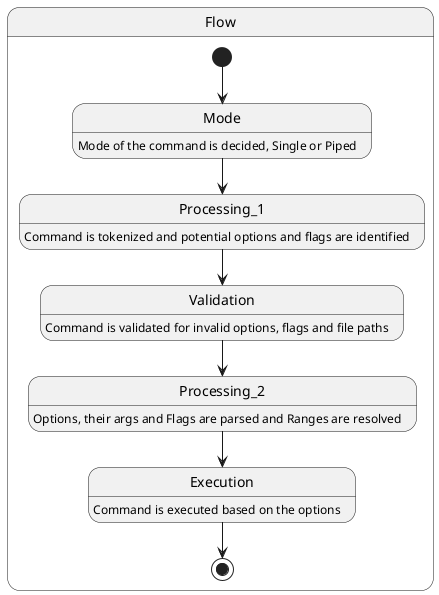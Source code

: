 @startuml
'https://plantuml.com/state-diagram

'scale 350 width
hide empty description

State Flow {
    [*] --> Mode
    Mode : Mode of the command is decided, Single or Piped

    Mode --> Processing_1
    Processing_1 : Command is tokenized and potential options and flags are identified

    Processing_1 --> Validation
    Validation : Command is validated for invalid options, flags and file paths

    Validation --> Processing_2
    Processing_2 : Options, their args and Flags are parsed and Ranges are resolved

    Processing_2 --> Execution
    Execution : Command is executed based on the options

    Execution --> [*]
}

@enduml